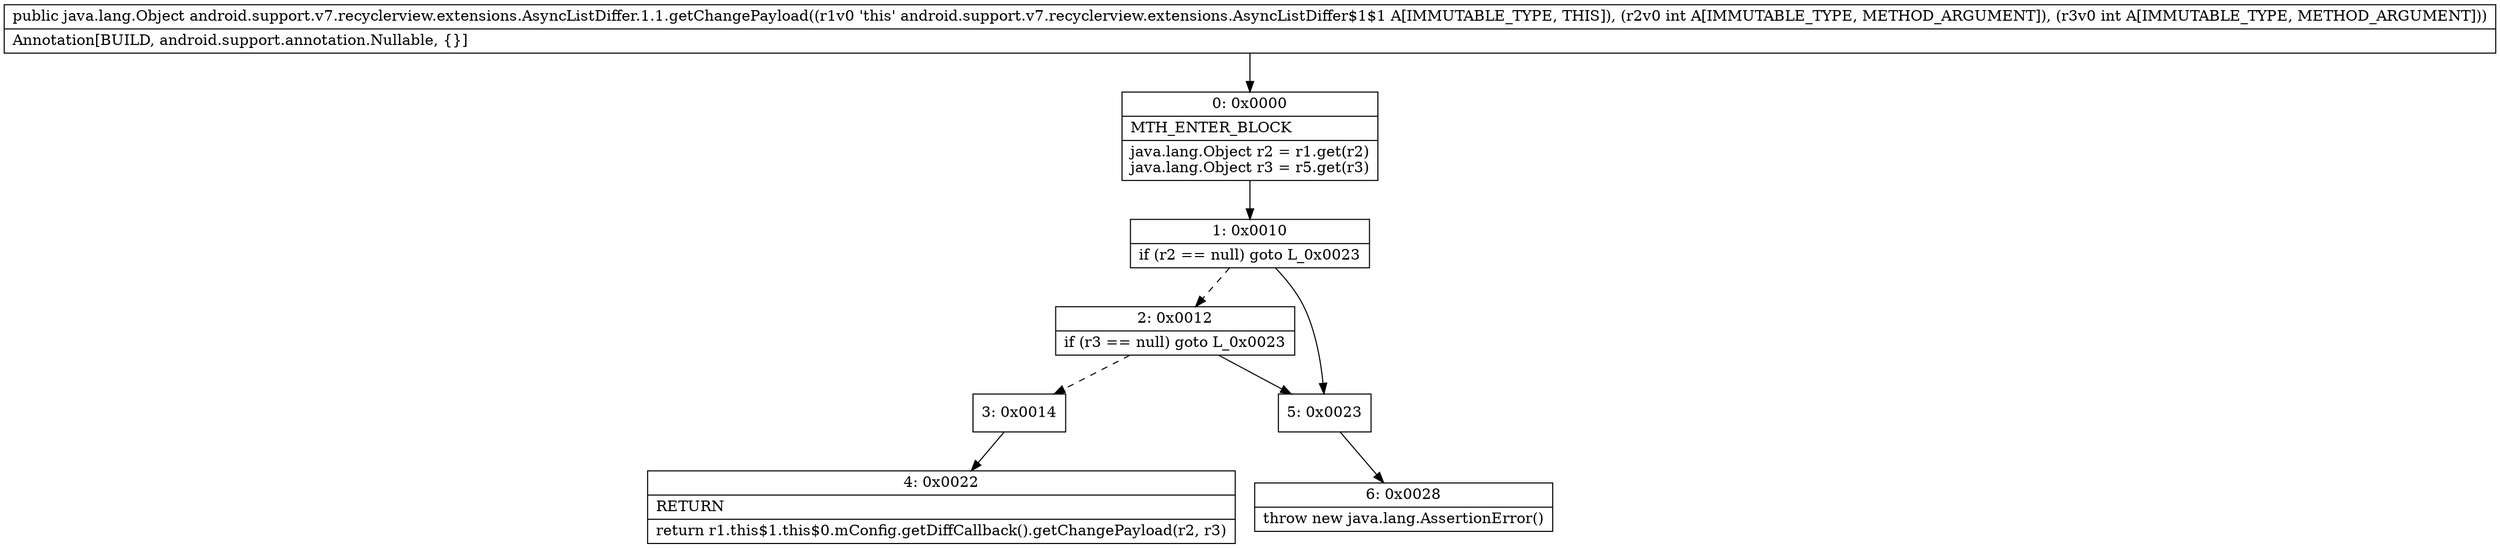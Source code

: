 digraph "CFG forandroid.support.v7.recyclerview.extensions.AsyncListDiffer.1.1.getChangePayload(II)Ljava\/lang\/Object;" {
Node_0 [shape=record,label="{0\:\ 0x0000|MTH_ENTER_BLOCK\l|java.lang.Object r2 = r1.get(r2)\ljava.lang.Object r3 = r5.get(r3)\l}"];
Node_1 [shape=record,label="{1\:\ 0x0010|if (r2 == null) goto L_0x0023\l}"];
Node_2 [shape=record,label="{2\:\ 0x0012|if (r3 == null) goto L_0x0023\l}"];
Node_3 [shape=record,label="{3\:\ 0x0014}"];
Node_4 [shape=record,label="{4\:\ 0x0022|RETURN\l|return r1.this$1.this$0.mConfig.getDiffCallback().getChangePayload(r2, r3)\l}"];
Node_5 [shape=record,label="{5\:\ 0x0023}"];
Node_6 [shape=record,label="{6\:\ 0x0028|throw new java.lang.AssertionError()\l}"];
MethodNode[shape=record,label="{public java.lang.Object android.support.v7.recyclerview.extensions.AsyncListDiffer.1.1.getChangePayload((r1v0 'this' android.support.v7.recyclerview.extensions.AsyncListDiffer$1$1 A[IMMUTABLE_TYPE, THIS]), (r2v0 int A[IMMUTABLE_TYPE, METHOD_ARGUMENT]), (r3v0 int A[IMMUTABLE_TYPE, METHOD_ARGUMENT]))  | Annotation[BUILD, android.support.annotation.Nullable, \{\}]\l}"];
MethodNode -> Node_0;
Node_0 -> Node_1;
Node_1 -> Node_2[style=dashed];
Node_1 -> Node_5;
Node_2 -> Node_3[style=dashed];
Node_2 -> Node_5;
Node_3 -> Node_4;
Node_5 -> Node_6;
}

